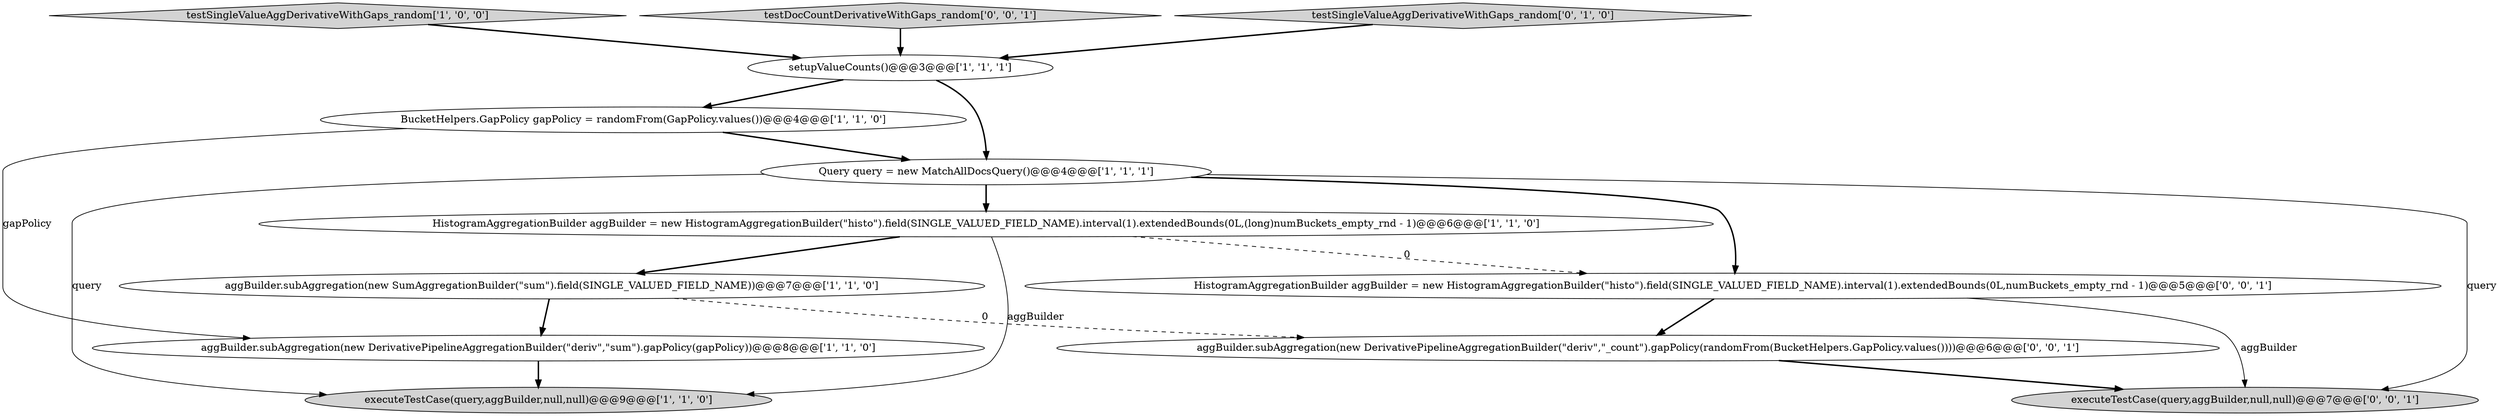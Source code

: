 digraph {
3 [style = filled, label = "BucketHelpers.GapPolicy gapPolicy = randomFrom(GapPolicy.values())@@@4@@@['1', '1', '0']", fillcolor = white, shape = ellipse image = "AAA0AAABBB1BBB"];
5 [style = filled, label = "testSingleValueAggDerivativeWithGaps_random['1', '0', '0']", fillcolor = lightgray, shape = diamond image = "AAA0AAABBB1BBB"];
10 [style = filled, label = "testDocCountDerivativeWithGaps_random['0', '0', '1']", fillcolor = lightgray, shape = diamond image = "AAA0AAABBB3BBB"];
11 [style = filled, label = "executeTestCase(query,aggBuilder,null,null)@@@7@@@['0', '0', '1']", fillcolor = lightgray, shape = ellipse image = "AAA0AAABBB3BBB"];
6 [style = filled, label = "setupValueCounts()@@@3@@@['1', '1', '1']", fillcolor = white, shape = ellipse image = "AAA0AAABBB1BBB"];
2 [style = filled, label = "aggBuilder.subAggregation(new SumAggregationBuilder(\"sum\").field(SINGLE_VALUED_FIELD_NAME))@@@7@@@['1', '1', '0']", fillcolor = white, shape = ellipse image = "AAA0AAABBB1BBB"];
1 [style = filled, label = "executeTestCase(query,aggBuilder,null,null)@@@9@@@['1', '1', '0']", fillcolor = lightgray, shape = ellipse image = "AAA0AAABBB1BBB"];
9 [style = filled, label = "aggBuilder.subAggregation(new DerivativePipelineAggregationBuilder(\"deriv\",\"_count\").gapPolicy(randomFrom(BucketHelpers.GapPolicy.values())))@@@6@@@['0', '0', '1']", fillcolor = white, shape = ellipse image = "AAA0AAABBB3BBB"];
8 [style = filled, label = "testSingleValueAggDerivativeWithGaps_random['0', '1', '0']", fillcolor = lightgray, shape = diamond image = "AAA0AAABBB2BBB"];
0 [style = filled, label = "HistogramAggregationBuilder aggBuilder = new HistogramAggregationBuilder(\"histo\").field(SINGLE_VALUED_FIELD_NAME).interval(1).extendedBounds(0L,(long)numBuckets_empty_rnd - 1)@@@6@@@['1', '1', '0']", fillcolor = white, shape = ellipse image = "AAA0AAABBB1BBB"];
4 [style = filled, label = "aggBuilder.subAggregation(new DerivativePipelineAggregationBuilder(\"deriv\",\"sum\").gapPolicy(gapPolicy))@@@8@@@['1', '1', '0']", fillcolor = white, shape = ellipse image = "AAA0AAABBB1BBB"];
12 [style = filled, label = "HistogramAggregationBuilder aggBuilder = new HistogramAggregationBuilder(\"histo\").field(SINGLE_VALUED_FIELD_NAME).interval(1).extendedBounds(0L,numBuckets_empty_rnd - 1)@@@5@@@['0', '0', '1']", fillcolor = white, shape = ellipse image = "AAA0AAABBB3BBB"];
7 [style = filled, label = "Query query = new MatchAllDocsQuery()@@@4@@@['1', '1', '1']", fillcolor = white, shape = ellipse image = "AAA0AAABBB1BBB"];
12->9 [style = bold, label=""];
0->12 [style = dashed, label="0"];
12->11 [style = solid, label="aggBuilder"];
2->9 [style = dashed, label="0"];
7->12 [style = bold, label=""];
0->2 [style = bold, label=""];
6->7 [style = bold, label=""];
2->4 [style = bold, label=""];
8->6 [style = bold, label=""];
9->11 [style = bold, label=""];
10->6 [style = bold, label=""];
3->4 [style = solid, label="gapPolicy"];
7->1 [style = solid, label="query"];
3->7 [style = bold, label=""];
6->3 [style = bold, label=""];
7->0 [style = bold, label=""];
0->1 [style = solid, label="aggBuilder"];
5->6 [style = bold, label=""];
4->1 [style = bold, label=""];
7->11 [style = solid, label="query"];
}
